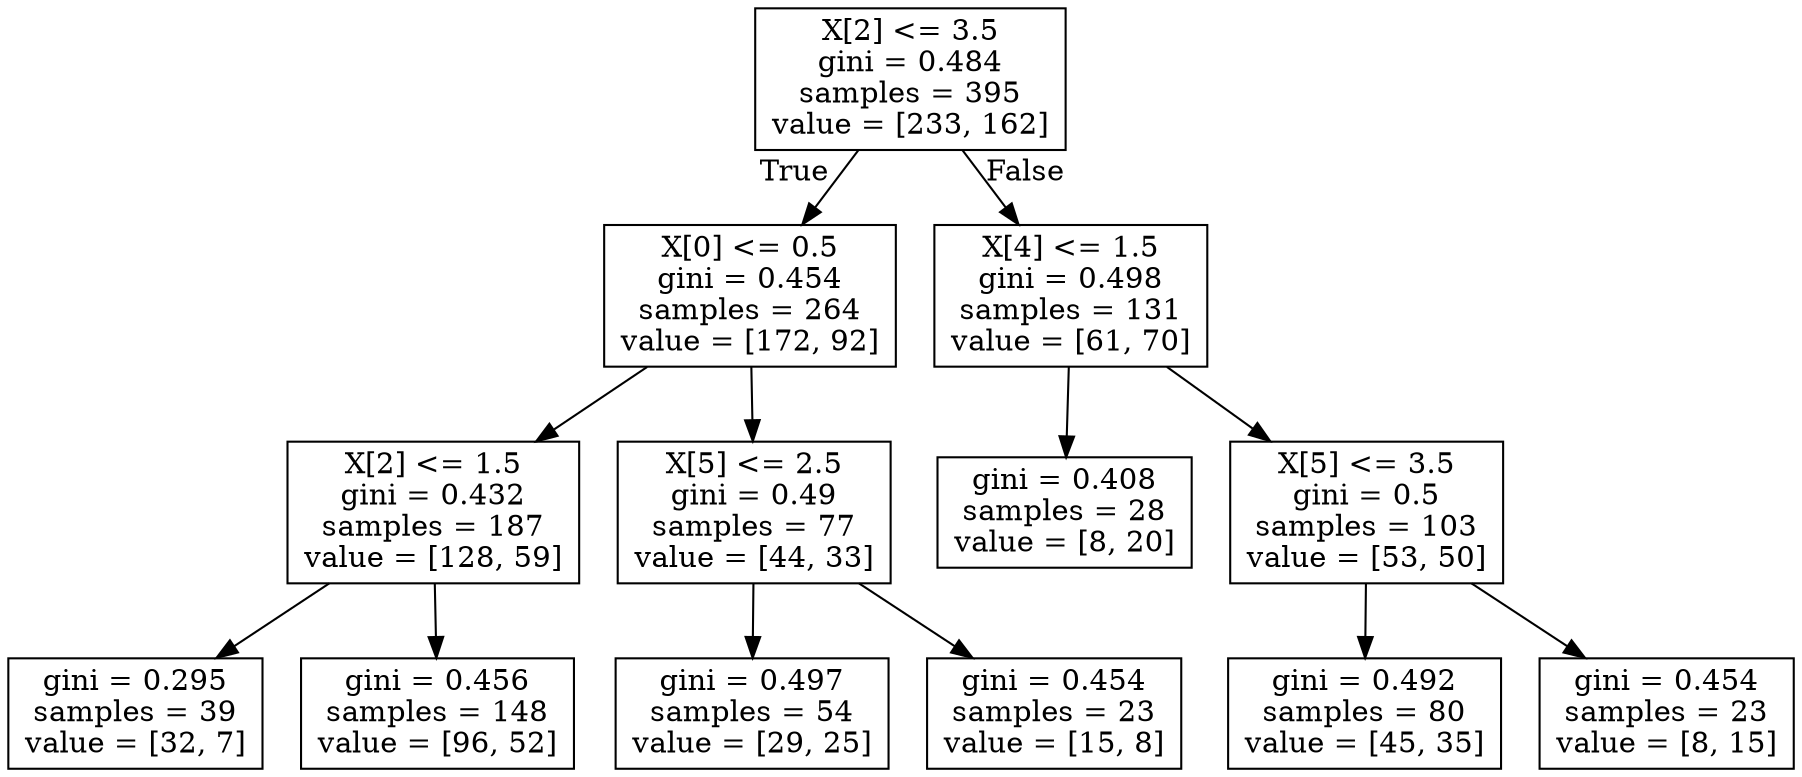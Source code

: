 digraph Tree {
node [shape=box] ;
0 [label="X[2] <= 3.5\ngini = 0.484\nsamples = 395\nvalue = [233, 162]"] ;
1 [label="X[0] <= 0.5\ngini = 0.454\nsamples = 264\nvalue = [172, 92]"] ;
0 -> 1 [labeldistance=2.5, labelangle=45, headlabel="True"] ;
2 [label="X[2] <= 1.5\ngini = 0.432\nsamples = 187\nvalue = [128, 59]"] ;
1 -> 2 ;
3 [label="gini = 0.295\nsamples = 39\nvalue = [32, 7]"] ;
2 -> 3 ;
4 [label="gini = 0.456\nsamples = 148\nvalue = [96, 52]"] ;
2 -> 4 ;
5 [label="X[5] <= 2.5\ngini = 0.49\nsamples = 77\nvalue = [44, 33]"] ;
1 -> 5 ;
6 [label="gini = 0.497\nsamples = 54\nvalue = [29, 25]"] ;
5 -> 6 ;
7 [label="gini = 0.454\nsamples = 23\nvalue = [15, 8]"] ;
5 -> 7 ;
8 [label="X[4] <= 1.5\ngini = 0.498\nsamples = 131\nvalue = [61, 70]"] ;
0 -> 8 [labeldistance=2.5, labelangle=-45, headlabel="False"] ;
9 [label="gini = 0.408\nsamples = 28\nvalue = [8, 20]"] ;
8 -> 9 ;
10 [label="X[5] <= 3.5\ngini = 0.5\nsamples = 103\nvalue = [53, 50]"] ;
8 -> 10 ;
11 [label="gini = 0.492\nsamples = 80\nvalue = [45, 35]"] ;
10 -> 11 ;
12 [label="gini = 0.454\nsamples = 23\nvalue = [8, 15]"] ;
10 -> 12 ;
}
